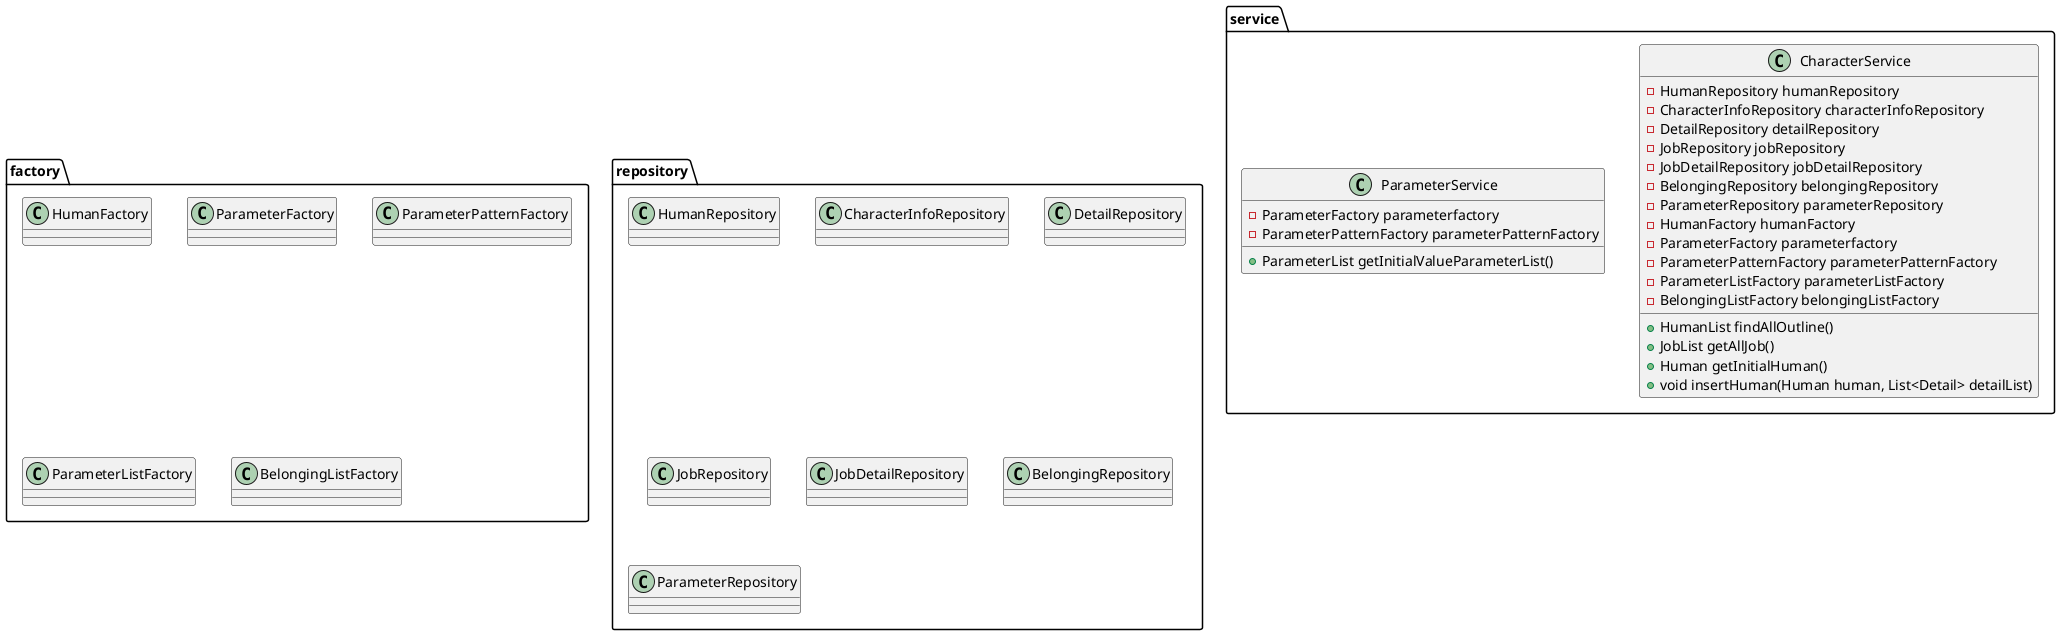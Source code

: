 @startuml

package service {
  class CharacterService {
    - HumanRepository humanRepository
    - CharacterInfoRepository characterInfoRepository
    - DetailRepository detailRepository
    - JobRepository jobRepository
    - JobDetailRepository jobDetailRepository
    - BelongingRepository belongingRepository
    - ParameterRepository parameterRepository
    - HumanFactory humanFactory
    - ParameterFactory parameterfactory
    - ParameterPatternFactory parameterPatternFactory
    - ParameterListFactory parameterListFactory
    - BelongingListFactory belongingListFactory

    + HumanList findAllOutline()
    + JobList getAllJob()
    + Human getInitialHuman()
    + void insertHuman(Human human, List<Detail> detailList)
  }

  class ParameterService {
    - ParameterFactory parameterfactory
    - ParameterPatternFactory parameterPatternFactory

    + ParameterList getInitialValueParameterList()
  }
}

package factory {
  class HumanFactory {
  }

  class ParameterFactory {
  }
  class ParameterPatternFactory {
  }
  class ParameterListFactory {
  }
  class BelongingListFactory {
  }
}

package repository {
  class HumanRepository {
  }
  class CharacterInfoRepository {
  }
  class DetailRepository {
  }
  class JobRepository {
  }
  class JobDetailRepository {
  }
  class BelongingRepository {
  }
  class ParameterRepository {
  }
}



@enduml
